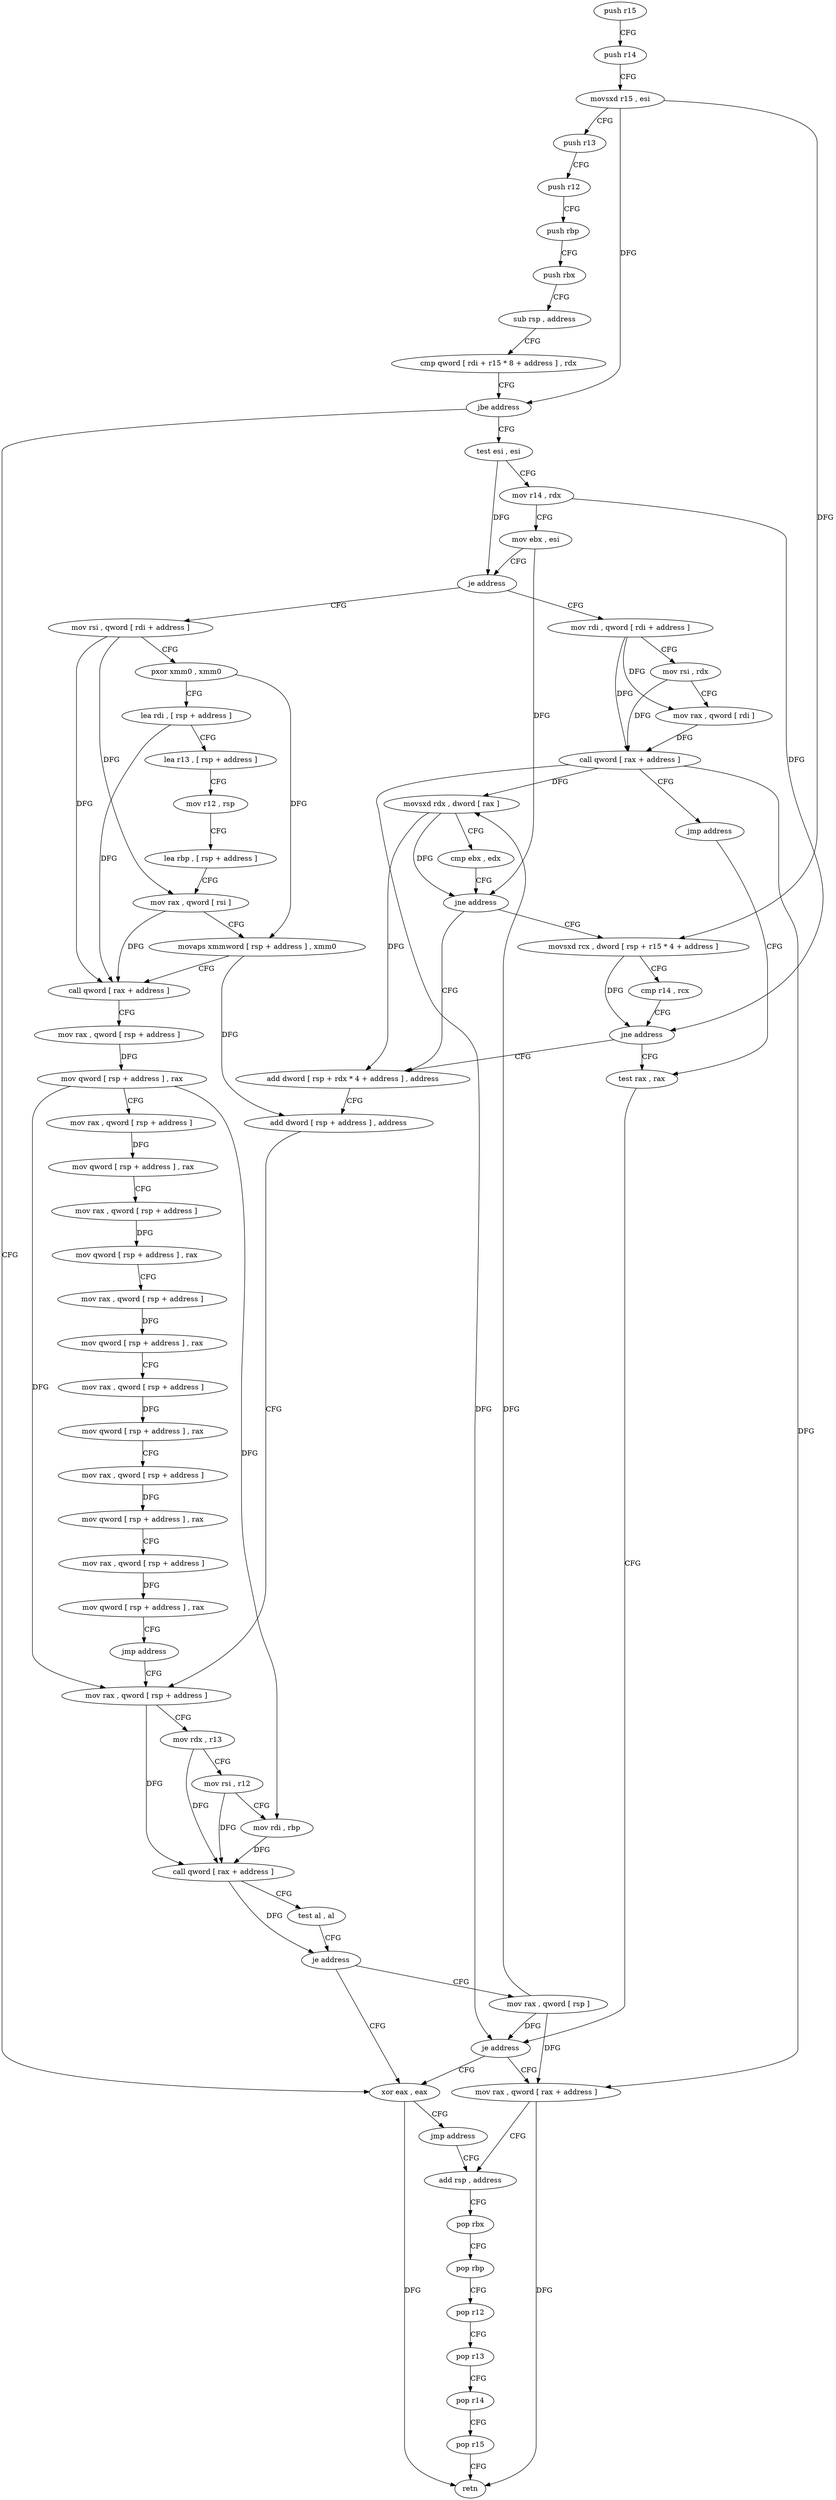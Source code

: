 digraph "func" {
"77664" [label = "push r15" ]
"77666" [label = "push r14" ]
"77668" [label = "movsxd r15 , esi" ]
"77671" [label = "push r13" ]
"77673" [label = "push r12" ]
"77675" [label = "push rbp" ]
"77676" [label = "push rbx" ]
"77677" [label = "sub rsp , address" ]
"77684" [label = "cmp qword [ rdi + r15 * 8 + address ] , rdx" ]
"77692" [label = "jbe address" ]
"77952" [label = "xor eax , eax" ]
"77698" [label = "test esi , esi" ]
"77954" [label = "jmp address" ]
"77904" [label = "add rsp , address" ]
"77700" [label = "mov r14 , rdx" ]
"77703" [label = "mov ebx , esi" ]
"77705" [label = "je address" ]
"77928" [label = "mov rdi , qword [ rdi + address ]" ]
"77711" [label = "mov rsi , qword [ rdi + address ]" ]
"77911" [label = "pop rbx" ]
"77912" [label = "pop rbp" ]
"77913" [label = "pop r12" ]
"77915" [label = "pop r13" ]
"77917" [label = "pop r14" ]
"77919" [label = "pop r15" ]
"77921" [label = "retn" ]
"77935" [label = "mov rsi , rdx" ]
"77938" [label = "mov rax , qword [ rdi ]" ]
"77941" [label = "call qword [ rax + address ]" ]
"77944" [label = "jmp address" ]
"77895" [label = "test rax , rax" ]
"77718" [label = "pxor xmm0 , xmm0" ]
"77722" [label = "lea rdi , [ rsp + address ]" ]
"77727" [label = "lea r13 , [ rsp + address ]" ]
"77732" [label = "mov r12 , rsp" ]
"77735" [label = "lea rbp , [ rsp + address ]" ]
"77740" [label = "mov rax , qword [ rsi ]" ]
"77743" [label = "movaps xmmword [ rsp + address ] , xmm0" ]
"77748" [label = "call qword [ rax + address ]" ]
"77754" [label = "mov rax , qword [ rsp + address ]" ]
"77759" [label = "mov qword [ rsp + address ] , rax" ]
"77764" [label = "mov rax , qword [ rsp + address ]" ]
"77769" [label = "mov qword [ rsp + address ] , rax" ]
"77774" [label = "mov rax , qword [ rsp + address ]" ]
"77779" [label = "mov qword [ rsp + address ] , rax" ]
"77784" [label = "mov rax , qword [ rsp + address ]" ]
"77789" [label = "mov qword [ rsp + address ] , rax" ]
"77794" [label = "mov rax , qword [ rsp + address ]" ]
"77802" [label = "mov qword [ rsp + address ] , rax" ]
"77807" [label = "mov rax , qword [ rsp + address ]" ]
"77815" [label = "mov qword [ rsp + address ] , rax" ]
"77820" [label = "mov rax , qword [ rsp + address ]" ]
"77828" [label = "mov qword [ rsp + address ] , rax" ]
"77833" [label = "jmp address" ]
"77850" [label = "mov rax , qword [ rsp + address ]" ]
"77898" [label = "je address" ]
"77900" [label = "mov rax , qword [ rax + address ]" ]
"77855" [label = "mov rdx , r13" ]
"77858" [label = "mov rsi , r12" ]
"77861" [label = "mov rdi , rbp" ]
"77864" [label = "call qword [ rax + address ]" ]
"77870" [label = "test al , al" ]
"77872" [label = "je address" ]
"77874" [label = "mov rax , qword [ rsp ]" ]
"77878" [label = "movsxd rdx , dword [ rax ]" ]
"77881" [label = "cmp ebx , edx" ]
"77883" [label = "jne address" ]
"77840" [label = "add dword [ rsp + rdx * 4 + address ] , address" ]
"77885" [label = "movsxd rcx , dword [ rsp + r15 * 4 + address ]" ]
"77845" [label = "add dword [ rsp + address ] , address" ]
"77890" [label = "cmp r14 , rcx" ]
"77893" [label = "jne address" ]
"77664" -> "77666" [ label = "CFG" ]
"77666" -> "77668" [ label = "CFG" ]
"77668" -> "77671" [ label = "CFG" ]
"77668" -> "77692" [ label = "DFG" ]
"77668" -> "77885" [ label = "DFG" ]
"77671" -> "77673" [ label = "CFG" ]
"77673" -> "77675" [ label = "CFG" ]
"77675" -> "77676" [ label = "CFG" ]
"77676" -> "77677" [ label = "CFG" ]
"77677" -> "77684" [ label = "CFG" ]
"77684" -> "77692" [ label = "CFG" ]
"77692" -> "77952" [ label = "CFG" ]
"77692" -> "77698" [ label = "CFG" ]
"77952" -> "77954" [ label = "CFG" ]
"77952" -> "77921" [ label = "DFG" ]
"77698" -> "77700" [ label = "CFG" ]
"77698" -> "77705" [ label = "DFG" ]
"77954" -> "77904" [ label = "CFG" ]
"77904" -> "77911" [ label = "CFG" ]
"77700" -> "77703" [ label = "CFG" ]
"77700" -> "77893" [ label = "DFG" ]
"77703" -> "77705" [ label = "CFG" ]
"77703" -> "77883" [ label = "DFG" ]
"77705" -> "77928" [ label = "CFG" ]
"77705" -> "77711" [ label = "CFG" ]
"77928" -> "77935" [ label = "CFG" ]
"77928" -> "77938" [ label = "DFG" ]
"77928" -> "77941" [ label = "DFG" ]
"77711" -> "77718" [ label = "CFG" ]
"77711" -> "77740" [ label = "DFG" ]
"77711" -> "77748" [ label = "DFG" ]
"77911" -> "77912" [ label = "CFG" ]
"77912" -> "77913" [ label = "CFG" ]
"77913" -> "77915" [ label = "CFG" ]
"77915" -> "77917" [ label = "CFG" ]
"77917" -> "77919" [ label = "CFG" ]
"77919" -> "77921" [ label = "CFG" ]
"77935" -> "77938" [ label = "CFG" ]
"77935" -> "77941" [ label = "DFG" ]
"77938" -> "77941" [ label = "DFG" ]
"77941" -> "77944" [ label = "CFG" ]
"77941" -> "77898" [ label = "DFG" ]
"77941" -> "77900" [ label = "DFG" ]
"77941" -> "77878" [ label = "DFG" ]
"77944" -> "77895" [ label = "CFG" ]
"77895" -> "77898" [ label = "CFG" ]
"77718" -> "77722" [ label = "CFG" ]
"77718" -> "77743" [ label = "DFG" ]
"77722" -> "77727" [ label = "CFG" ]
"77722" -> "77748" [ label = "DFG" ]
"77727" -> "77732" [ label = "CFG" ]
"77732" -> "77735" [ label = "CFG" ]
"77735" -> "77740" [ label = "CFG" ]
"77740" -> "77743" [ label = "CFG" ]
"77740" -> "77748" [ label = "DFG" ]
"77743" -> "77748" [ label = "CFG" ]
"77743" -> "77845" [ label = "DFG" ]
"77748" -> "77754" [ label = "CFG" ]
"77754" -> "77759" [ label = "DFG" ]
"77759" -> "77764" [ label = "CFG" ]
"77759" -> "77850" [ label = "DFG" ]
"77759" -> "77861" [ label = "DFG" ]
"77764" -> "77769" [ label = "DFG" ]
"77769" -> "77774" [ label = "CFG" ]
"77774" -> "77779" [ label = "DFG" ]
"77779" -> "77784" [ label = "CFG" ]
"77784" -> "77789" [ label = "DFG" ]
"77789" -> "77794" [ label = "CFG" ]
"77794" -> "77802" [ label = "DFG" ]
"77802" -> "77807" [ label = "CFG" ]
"77807" -> "77815" [ label = "DFG" ]
"77815" -> "77820" [ label = "CFG" ]
"77820" -> "77828" [ label = "DFG" ]
"77828" -> "77833" [ label = "CFG" ]
"77833" -> "77850" [ label = "CFG" ]
"77850" -> "77855" [ label = "CFG" ]
"77850" -> "77864" [ label = "DFG" ]
"77898" -> "77952" [ label = "CFG" ]
"77898" -> "77900" [ label = "CFG" ]
"77900" -> "77904" [ label = "CFG" ]
"77900" -> "77921" [ label = "DFG" ]
"77855" -> "77858" [ label = "CFG" ]
"77855" -> "77864" [ label = "DFG" ]
"77858" -> "77861" [ label = "CFG" ]
"77858" -> "77864" [ label = "DFG" ]
"77861" -> "77864" [ label = "DFG" ]
"77864" -> "77870" [ label = "CFG" ]
"77864" -> "77872" [ label = "DFG" ]
"77870" -> "77872" [ label = "CFG" ]
"77872" -> "77952" [ label = "CFG" ]
"77872" -> "77874" [ label = "CFG" ]
"77874" -> "77878" [ label = "DFG" ]
"77874" -> "77898" [ label = "DFG" ]
"77874" -> "77900" [ label = "DFG" ]
"77878" -> "77881" [ label = "CFG" ]
"77878" -> "77883" [ label = "DFG" ]
"77878" -> "77840" [ label = "DFG" ]
"77881" -> "77883" [ label = "CFG" ]
"77883" -> "77840" [ label = "CFG" ]
"77883" -> "77885" [ label = "CFG" ]
"77840" -> "77845" [ label = "CFG" ]
"77885" -> "77890" [ label = "CFG" ]
"77885" -> "77893" [ label = "DFG" ]
"77845" -> "77850" [ label = "CFG" ]
"77890" -> "77893" [ label = "CFG" ]
"77893" -> "77840" [ label = "CFG" ]
"77893" -> "77895" [ label = "CFG" ]
}
